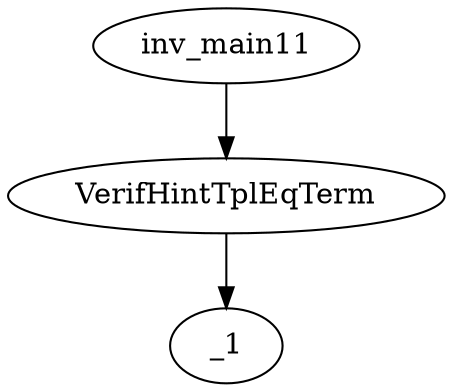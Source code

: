 digraph dag {
0 [label="inv_main11"];
1 [label="VerifHintTplEqTerm"];
2 [label="_1"];
0->1
1 -> 2
}
